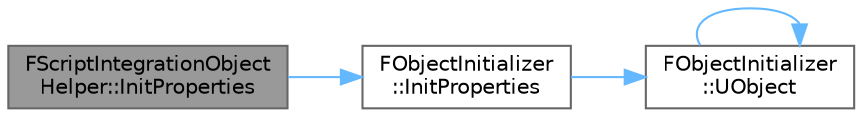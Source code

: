 digraph "FScriptIntegrationObjectHelper::InitProperties"
{
 // INTERACTIVE_SVG=YES
 // LATEX_PDF_SIZE
  bgcolor="transparent";
  edge [fontname=Helvetica,fontsize=10,labelfontname=Helvetica,labelfontsize=10];
  node [fontname=Helvetica,fontsize=10,shape=box,height=0.2,width=0.4];
  rankdir="LR";
  Node1 [id="Node000001",label="FScriptIntegrationObject\lHelper::InitProperties",height=0.2,width=0.4,color="gray40", fillcolor="grey60", style="filled", fontcolor="black",tooltip="Binary initialize object properties to zero or defaults."];
  Node1 -> Node2 [id="edge1_Node000001_Node000002",color="steelblue1",style="solid",tooltip=" "];
  Node2 [id="Node000002",label="FObjectInitializer\l::InitProperties",height=0.2,width=0.4,color="grey40", fillcolor="white", style="filled",URL="$d5/d7f/classFObjectInitializer.html#a5c9ca15b2c59c56ba637d444f20a8d08",tooltip="Binary initialize object properties to zero or defaults."];
  Node2 -> Node3 [id="edge2_Node000002_Node000003",color="steelblue1",style="solid",tooltip=" "];
  Node3 [id="Node000003",label="FObjectInitializer\l::UObject",height=0.2,width=0.4,color="grey40", fillcolor="white", style="filled",URL="$d5/d7f/classFObjectInitializer.html#a883e79be52bfec451a0e77abbe93eaa5",tooltip=" "];
  Node3 -> Node3 [id="edge3_Node000003_Node000003",color="steelblue1",style="solid",tooltip=" "];
}

